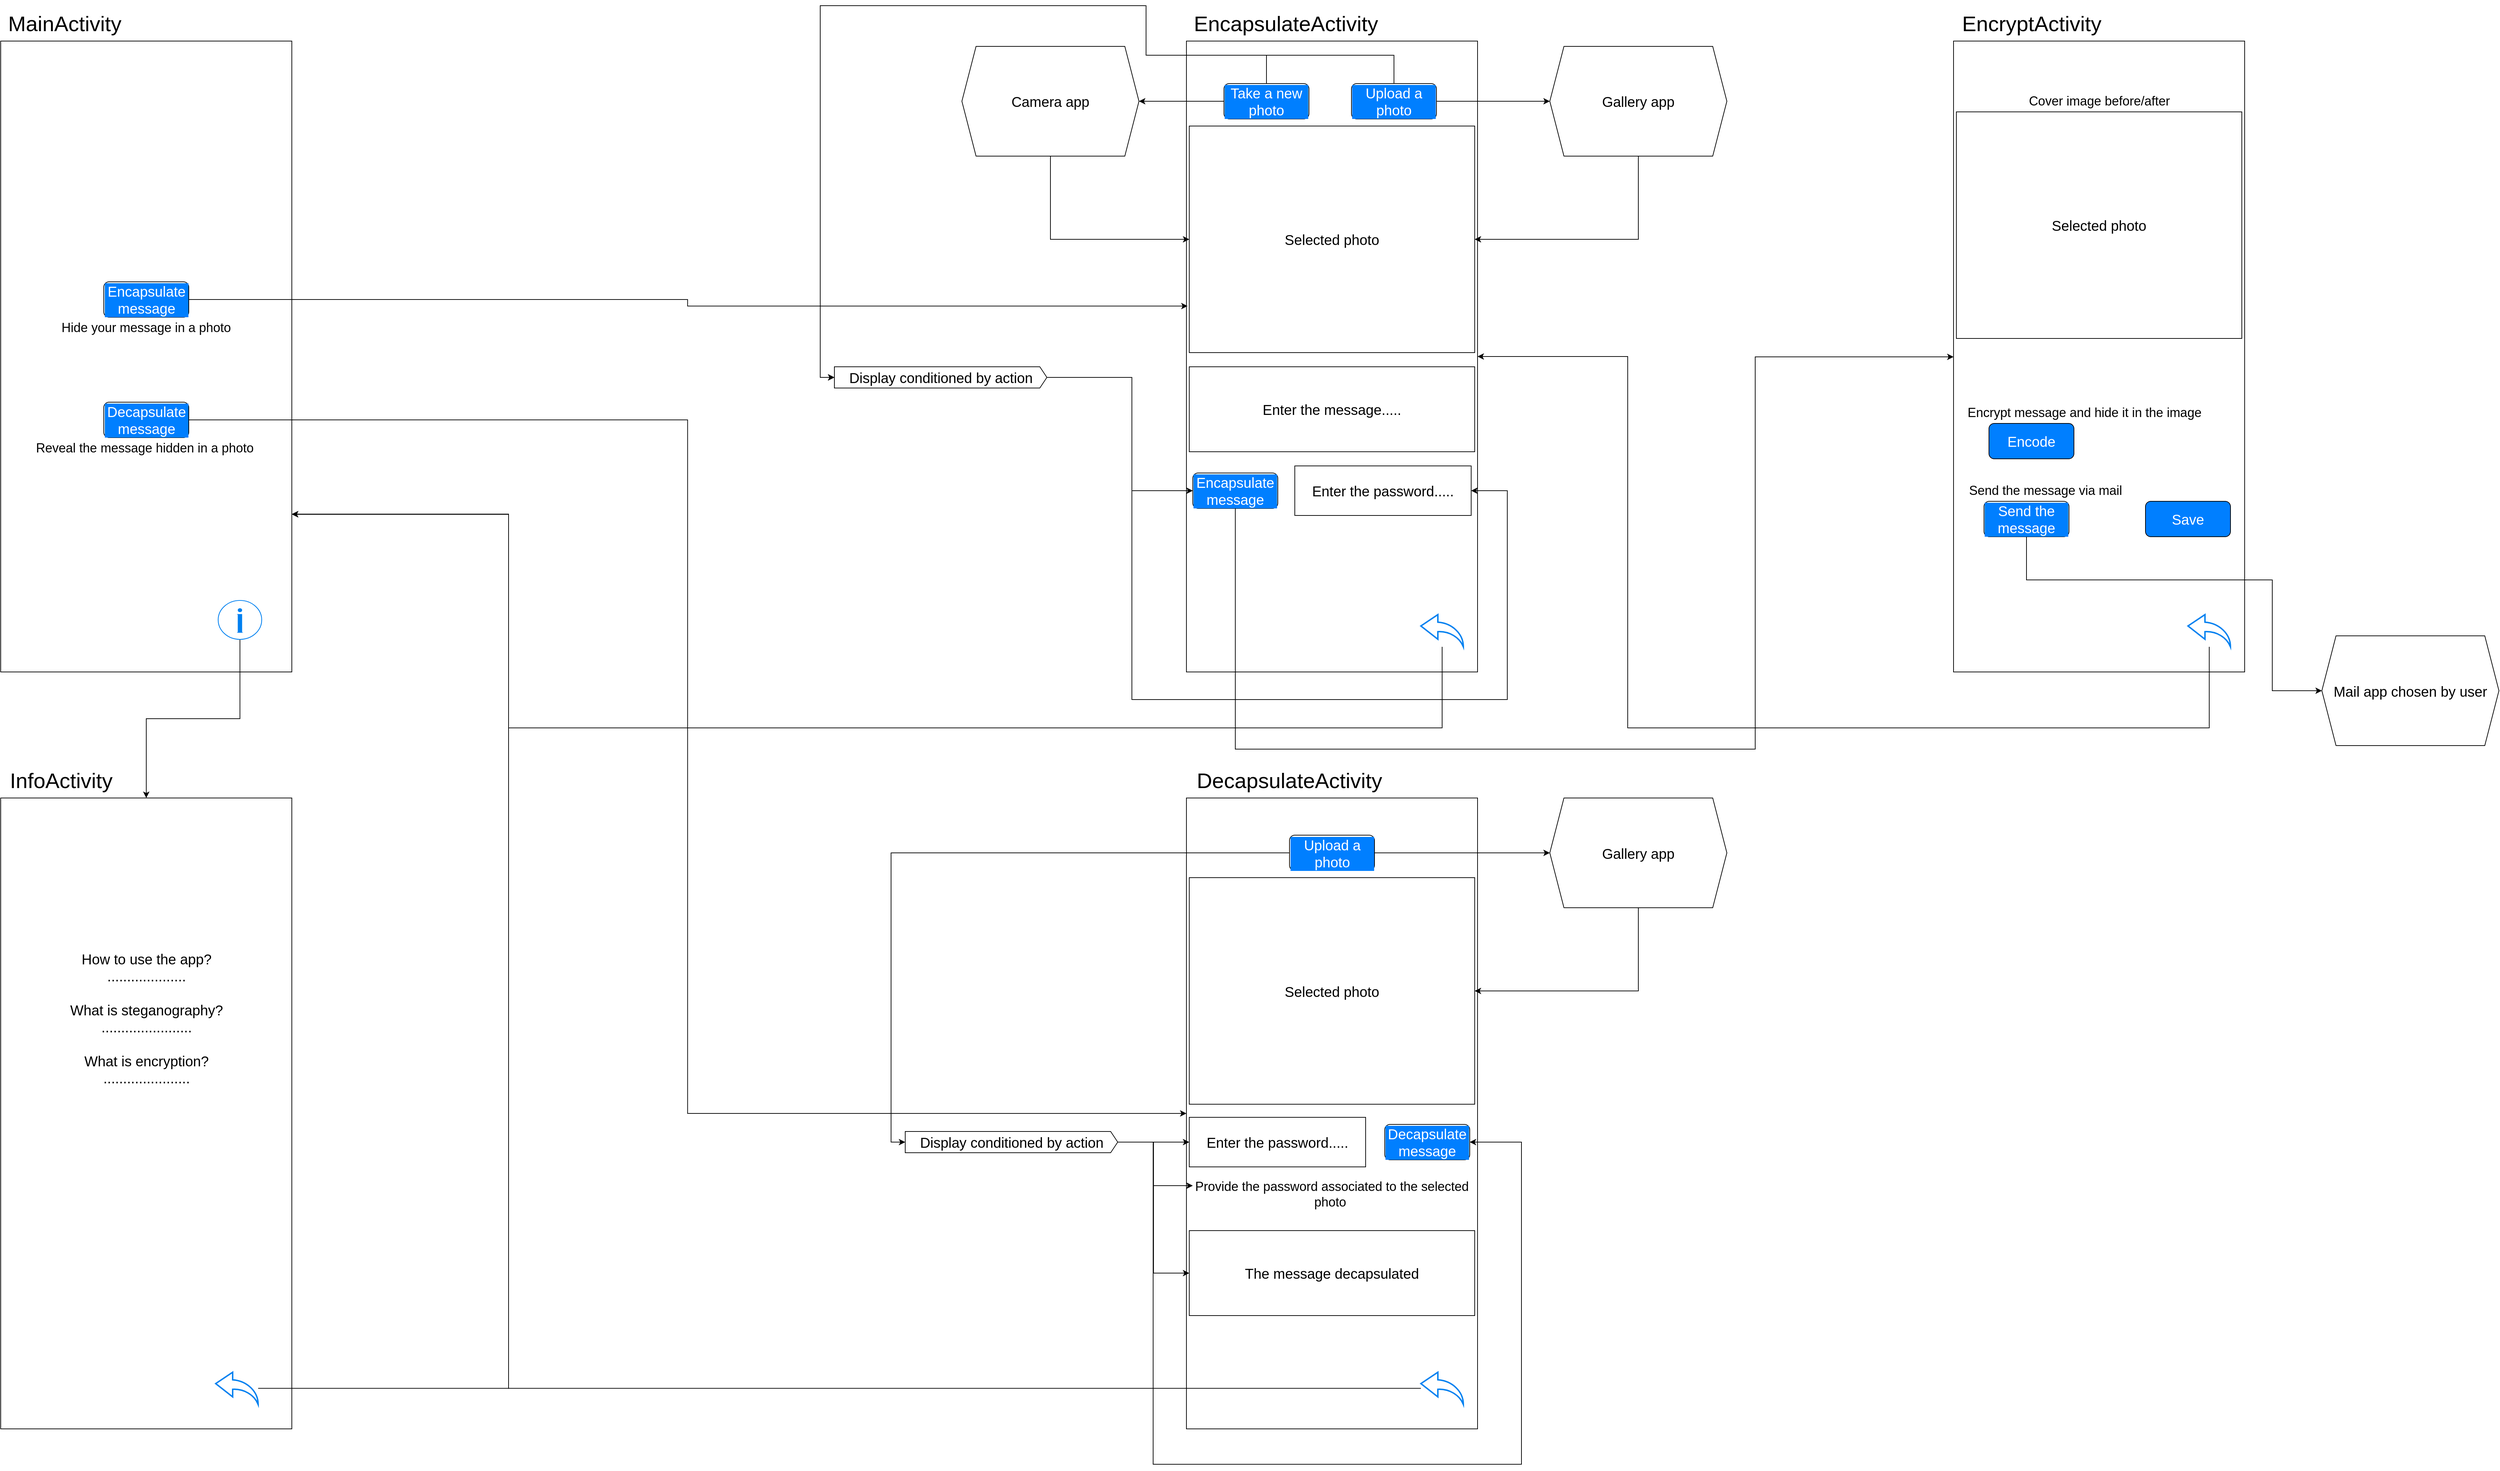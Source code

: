 <mxfile version="24.7.6">
  <diagram name="Pagină-1" id="e3TAEm-btMj8c2uIH9YA">
    <mxGraphModel dx="2392" dy="1206" grid="1" gridSize="10" guides="1" tooltips="1" connect="1" arrows="1" fold="1" page="1" pageScale="1" pageWidth="827" pageHeight="1169" math="0" shadow="0">
      <root>
        <mxCell id="0" />
        <mxCell id="1" parent="0" />
        <mxCell id="pdFL4RSGOMo0T5e-siJF-1" value="" style="rounded=0;whiteSpace=wrap;html=1;" parent="1" vertex="1">
          <mxGeometry x="3" y="110" width="411" height="891" as="geometry" />
        </mxCell>
        <mxCell id="pdFL4RSGOMo0T5e-siJF-2" value="" style="rounded=0;whiteSpace=wrap;html=1;" parent="1" vertex="1">
          <mxGeometry x="1677" y="110" width="411" height="891" as="geometry" />
        </mxCell>
        <mxCell id="pdFL4RSGOMo0T5e-siJF-3" value="MainActivity" style="text;html=1;align=center;verticalAlign=middle;resizable=0;points=[];autosize=1;strokeColor=none;fillColor=none;fontSize=30;" parent="1" vertex="1">
          <mxGeometry x="3" y="60" width="180" height="50" as="geometry" />
        </mxCell>
        <mxCell id="pdFL4RSGOMo0T5e-siJF-4" value="&lt;font style=&quot;font-size: 20px;&quot;&gt;Encapsulate message&lt;/font&gt;" style="rounded=1;whiteSpace=wrap;html=1;labelBackgroundColor=#007FFF;fontColor=#ffffff;" parent="1" vertex="1">
          <mxGeometry x="148.5" y="450" width="120" height="50" as="geometry" />
        </mxCell>
        <mxCell id="pdFL4RSGOMo0T5e-siJF-41" style="edgeStyle=orthogonalEdgeStyle;rounded=0;orthogonalLoop=1;jettySize=auto;html=1;entryX=0;entryY=0.5;entryDx=0;entryDy=0;" parent="1" source="pdFL4RSGOMo0T5e-siJF-6" target="pdFL4RSGOMo0T5e-siJF-39" edge="1">
          <mxGeometry relative="1" as="geometry" />
        </mxCell>
        <mxCell id="pdFL4RSGOMo0T5e-siJF-6" value="&lt;font style=&quot;font-size: 20px;&quot;&gt;Decapsulate message&lt;/font&gt;" style="rounded=1;whiteSpace=wrap;html=1;fontColor=#ffffff;labelBackgroundColor=#007FFF;" parent="1" vertex="1">
          <mxGeometry x="148.5" y="620" width="120" height="50" as="geometry" />
        </mxCell>
        <mxCell id="pdFL4RSGOMo0T5e-siJF-8" value="&lt;font style=&quot;font-size: 18px;&quot;&gt;Hide your message in a photo&lt;/font&gt;" style="text;html=1;align=center;verticalAlign=middle;whiteSpace=wrap;rounded=0;" parent="1" vertex="1">
          <mxGeometry x="79" y="500" width="259" height="30" as="geometry" />
        </mxCell>
        <mxCell id="pdFL4RSGOMo0T5e-siJF-10" value="Reveal the message hidden in a photo&amp;nbsp;" style="text;html=1;align=center;verticalAlign=middle;whiteSpace=wrap;rounded=0;fontSize=18;" parent="1" vertex="1">
          <mxGeometry x="50.5" y="670" width="316" height="30" as="geometry" />
        </mxCell>
        <mxCell id="pdFL4RSGOMo0T5e-siJF-11" style="edgeStyle=orthogonalEdgeStyle;rounded=0;orthogonalLoop=1;jettySize=auto;html=1;entryX=0.004;entryY=0.42;entryDx=0;entryDy=0;entryPerimeter=0;" parent="1" source="pdFL4RSGOMo0T5e-siJF-4" target="pdFL4RSGOMo0T5e-siJF-2" edge="1">
          <mxGeometry relative="1" as="geometry" />
        </mxCell>
        <mxCell id="pdFL4RSGOMo0T5e-siJF-13" value="EncapsulateActivity" style="text;html=1;align=center;verticalAlign=middle;resizable=0;points=[];autosize=1;strokeColor=none;fillColor=none;fontSize=30;" parent="1" vertex="1">
          <mxGeometry x="1677" y="60" width="280" height="50" as="geometry" />
        </mxCell>
        <mxCell id="pdFL4RSGOMo0T5e-siJF-48" style="edgeStyle=orthogonalEdgeStyle;rounded=0;orthogonalLoop=1;jettySize=auto;html=1;" parent="1" source="pdFL4RSGOMo0T5e-siJF-17" target="pdFL4RSGOMo0T5e-siJF-47" edge="1">
          <mxGeometry relative="1" as="geometry" />
        </mxCell>
        <mxCell id="pdFL4RSGOMo0T5e-siJF-17" value="&lt;font style=&quot;font-size: 20px;&quot;&gt;Take a new photo&lt;/font&gt;" style="rounded=1;whiteSpace=wrap;html=1;fontSize=12;fontColor=#FFFFFF;labelBackgroundColor=#007FFF;" parent="1" vertex="1">
          <mxGeometry x="1730" y="170" width="120" height="50" as="geometry" />
        </mxCell>
        <mxCell id="pdFL4RSGOMo0T5e-siJF-35" style="edgeStyle=orthogonalEdgeStyle;rounded=0;orthogonalLoop=1;jettySize=auto;html=1;entryX=0;entryY=0.5;entryDx=0;entryDy=0;" parent="1" source="pdFL4RSGOMo0T5e-siJF-18" target="pdFL4RSGOMo0T5e-siJF-34" edge="1">
          <mxGeometry relative="1" as="geometry" />
        </mxCell>
        <mxCell id="pdFL4RSGOMo0T5e-siJF-18" value="&lt;font style=&quot;font-size: 20px;&quot;&gt;Upload a photo&lt;/font&gt;" style="rounded=1;whiteSpace=wrap;html=1;labelBackgroundColor=#007FFF;fontColor=#FFFFFF;" parent="1" vertex="1">
          <mxGeometry x="1910" y="170" width="120" height="50" as="geometry" />
        </mxCell>
        <mxCell id="pdFL4RSGOMo0T5e-siJF-19" value="&lt;font style=&quot;font-size: 20px;&quot;&gt;Selected photo&lt;/font&gt;" style="rounded=0;whiteSpace=wrap;html=1;" parent="1" vertex="1">
          <mxGeometry x="1681" y="230" width="403" height="320" as="geometry" />
        </mxCell>
        <mxCell id="pdFL4RSGOMo0T5e-siJF-20" value="&lt;font style=&quot;font-size: 20px;&quot;&gt;Enter the message.....&lt;/font&gt;" style="rounded=0;whiteSpace=wrap;html=1;" parent="1" vertex="1">
          <mxGeometry x="1681" y="570" width="403" height="120" as="geometry" />
        </mxCell>
        <mxCell id="isWKbEU4bvorxNc4IQnQ-24" style="edgeStyle=orthogonalEdgeStyle;rounded=0;orthogonalLoop=1;jettySize=auto;html=1;" parent="1" source="pdFL4RSGOMo0T5e-siJF-22" target="isWKbEU4bvorxNc4IQnQ-17" edge="1">
          <mxGeometry relative="1" as="geometry">
            <Array as="points">
              <mxPoint x="1746" y="1110" />
              <mxPoint x="2480" y="1110" />
              <mxPoint x="2480" y="556" />
            </Array>
          </mxGeometry>
        </mxCell>
        <mxCell id="pdFL4RSGOMo0T5e-siJF-22" value="Encapsulate message" style="rounded=1;whiteSpace=wrap;html=1;fontSize=20;fontColor=#FFFFFF;labelBackgroundColor=#007FFF;" parent="1" vertex="1">
          <mxGeometry x="1686" y="720" width="120" height="50" as="geometry" />
        </mxCell>
        <mxCell id="pdFL4RSGOMo0T5e-siJF-32" value="&lt;font style=&quot;font-size: 20px;&quot;&gt;Mail app chosen by user&lt;/font&gt;" style="shape=hexagon;perimeter=hexagonPerimeter2;whiteSpace=wrap;html=1;fixedSize=1;" parent="1" vertex="1">
          <mxGeometry x="3280" y="950" width="250" height="155" as="geometry" />
        </mxCell>
        <mxCell id="pdFL4RSGOMo0T5e-siJF-38" style="edgeStyle=orthogonalEdgeStyle;rounded=0;orthogonalLoop=1;jettySize=auto;html=1;" parent="1" source="pdFL4RSGOMo0T5e-siJF-34" target="pdFL4RSGOMo0T5e-siJF-19" edge="1">
          <mxGeometry relative="1" as="geometry">
            <Array as="points">
              <mxPoint x="2315" y="390" />
            </Array>
          </mxGeometry>
        </mxCell>
        <mxCell id="pdFL4RSGOMo0T5e-siJF-34" value="&lt;font style=&quot;font-size: 20px;&quot;&gt;Gallery app&lt;/font&gt;" style="shape=hexagon;perimeter=hexagonPerimeter2;whiteSpace=wrap;html=1;fixedSize=1;" parent="1" vertex="1">
          <mxGeometry x="2190" y="117.5" width="250" height="155" as="geometry" />
        </mxCell>
        <mxCell id="pdFL4RSGOMo0T5e-siJF-39" value="" style="rounded=0;whiteSpace=wrap;html=1;" parent="1" vertex="1">
          <mxGeometry x="1677" y="1179" width="411" height="891" as="geometry" />
        </mxCell>
        <mxCell id="pdFL4RSGOMo0T5e-siJF-40" value="DecapsulateActivity" style="text;html=1;align=center;verticalAlign=middle;resizable=0;points=[];autosize=1;strokeColor=none;fillColor=none;fontSize=30;" parent="1" vertex="1">
          <mxGeometry x="1677" y="1129" width="290" height="50" as="geometry" />
        </mxCell>
        <mxCell id="pdFL4RSGOMo0T5e-siJF-42" style="edgeStyle=orthogonalEdgeStyle;rounded=0;orthogonalLoop=1;jettySize=auto;html=1;entryX=0;entryY=0.5;entryDx=0;entryDy=0;" parent="1" source="pdFL4RSGOMo0T5e-siJF-43" target="pdFL4RSGOMo0T5e-siJF-46" edge="1">
          <mxGeometry relative="1" as="geometry" />
        </mxCell>
        <mxCell id="pdFL4RSGOMo0T5e-siJF-43" value="Upload a photo" style="rounded=1;whiteSpace=wrap;html=1;fontSize=20;labelBackgroundColor=#007FFF;fontColor=#FFFFFF;" parent="1" vertex="1">
          <mxGeometry x="1822.5" y="1231.5" width="120" height="50" as="geometry" />
        </mxCell>
        <mxCell id="pdFL4RSGOMo0T5e-siJF-44" value="&lt;font style=&quot;font-size: 20px;&quot;&gt;Selected photo&lt;/font&gt;" style="rounded=0;whiteSpace=wrap;html=1;" parent="1" vertex="1">
          <mxGeometry x="1681" y="1291.5" width="403" height="320" as="geometry" />
        </mxCell>
        <mxCell id="pdFL4RSGOMo0T5e-siJF-45" style="edgeStyle=orthogonalEdgeStyle;rounded=0;orthogonalLoop=1;jettySize=auto;html=1;" parent="1" source="pdFL4RSGOMo0T5e-siJF-46" target="pdFL4RSGOMo0T5e-siJF-44" edge="1">
          <mxGeometry relative="1" as="geometry">
            <Array as="points">
              <mxPoint x="2315" y="1451.5" />
            </Array>
          </mxGeometry>
        </mxCell>
        <mxCell id="pdFL4RSGOMo0T5e-siJF-46" value="Gallery app" style="shape=hexagon;perimeter=hexagonPerimeter2;whiteSpace=wrap;html=1;fixedSize=1;fontSize=20;" parent="1" vertex="1">
          <mxGeometry x="2190" y="1179" width="250" height="155" as="geometry" />
        </mxCell>
        <mxCell id="pdFL4RSGOMo0T5e-siJF-49" style="edgeStyle=orthogonalEdgeStyle;rounded=0;orthogonalLoop=1;jettySize=auto;html=1;" parent="1" source="pdFL4RSGOMo0T5e-siJF-47" target="pdFL4RSGOMo0T5e-siJF-19" edge="1">
          <mxGeometry relative="1" as="geometry">
            <Array as="points">
              <mxPoint x="1485" y="390" />
            </Array>
          </mxGeometry>
        </mxCell>
        <mxCell id="pdFL4RSGOMo0T5e-siJF-47" value="Camera app" style="shape=hexagon;perimeter=hexagonPerimeter2;whiteSpace=wrap;html=1;fixedSize=1;fontSize=20;" parent="1" vertex="1">
          <mxGeometry x="1360" y="117.5" width="250" height="155" as="geometry" />
        </mxCell>
        <mxCell id="pdFL4RSGOMo0T5e-siJF-51" value="&lt;font style=&quot;font-size: 20px;&quot;&gt;Enter the password.....&lt;/font&gt;" style="rounded=0;whiteSpace=wrap;html=1;" parent="1" vertex="1">
          <mxGeometry x="1681" y="1630" width="249" height="70" as="geometry" />
        </mxCell>
        <mxCell id="pdFL4RSGOMo0T5e-siJF-53" value="&lt;font style=&quot;font-size: 20px;&quot;&gt;Decapsulate message&lt;/font&gt;" style="rounded=1;whiteSpace=wrap;html=1;labelBackgroundColor=#007FFF;fontColor=#FFFFFF;" parent="1" vertex="1">
          <mxGeometry x="1957" y="1640" width="120" height="50" as="geometry" />
        </mxCell>
        <mxCell id="pdFL4RSGOMo0T5e-siJF-54" value="&lt;span style=&quot;font-size: 18px;&quot;&gt;Provide the password associated to the selected photo&amp;nbsp;&lt;/span&gt;" style="text;html=1;align=center;verticalAlign=middle;whiteSpace=wrap;rounded=0;" parent="1" vertex="1">
          <mxGeometry x="1686" y="1714" width="393" height="50" as="geometry" />
        </mxCell>
        <mxCell id="pdFL4RSGOMo0T5e-siJF-56" value="&lt;span style=&quot;font-size: 20px;&quot;&gt;The message decapsulated&lt;/span&gt;" style="rounded=0;whiteSpace=wrap;html=1;" parent="1" vertex="1">
          <mxGeometry x="1681" y="1790" width="403" height="120" as="geometry" />
        </mxCell>
        <mxCell id="pdFL4RSGOMo0T5e-siJF-61" style="edgeStyle=orthogonalEdgeStyle;rounded=0;orthogonalLoop=1;jettySize=auto;html=1;entryX=0;entryY=0.5;entryDx=0;entryDy=0;" parent="1" source="pdFL4RSGOMo0T5e-siJF-60" target="pdFL4RSGOMo0T5e-siJF-22" edge="1">
          <mxGeometry relative="1" as="geometry">
            <Array as="points">
              <mxPoint x="1600" y="585" />
              <mxPoint x="1600" y="745" />
            </Array>
          </mxGeometry>
        </mxCell>
        <mxCell id="pdFL4RSGOMo0T5e-siJF-76" style="edgeStyle=orthogonalEdgeStyle;rounded=0;orthogonalLoop=1;jettySize=auto;html=1;entryX=1;entryY=0.5;entryDx=0;entryDy=0;" parent="1" source="pdFL4RSGOMo0T5e-siJF-60" target="pdFL4RSGOMo0T5e-siJF-75" edge="1">
          <mxGeometry relative="1" as="geometry">
            <Array as="points">
              <mxPoint x="1600" y="585" />
              <mxPoint x="1600" y="1040" />
              <mxPoint x="2130" y="1040" />
              <mxPoint x="2130" y="745" />
            </Array>
          </mxGeometry>
        </mxCell>
        <mxCell id="pdFL4RSGOMo0T5e-siJF-60" value="Display conditioned by action" style="html=1;shadow=0;dashed=0;align=center;verticalAlign=middle;shape=mxgraph.arrows2.arrow;dy=0;dx=10;notch=0;fontSize=20;" parent="1" vertex="1">
          <mxGeometry x="1180" y="570" width="300" height="30" as="geometry" />
        </mxCell>
        <mxCell id="pdFL4RSGOMo0T5e-siJF-64" style="edgeStyle=orthogonalEdgeStyle;rounded=0;orthogonalLoop=1;jettySize=auto;html=1;entryX=0;entryY=0.5;entryDx=0;entryDy=0;entryPerimeter=0;" parent="1" source="pdFL4RSGOMo0T5e-siJF-17" target="pdFL4RSGOMo0T5e-siJF-60" edge="1">
          <mxGeometry relative="1" as="geometry">
            <Array as="points">
              <mxPoint x="1790" y="130" />
              <mxPoint x="1620" y="130" />
              <mxPoint x="1620" y="60" />
              <mxPoint x="1160" y="60" />
              <mxPoint x="1160" y="585" />
            </Array>
          </mxGeometry>
        </mxCell>
        <mxCell id="pdFL4RSGOMo0T5e-siJF-65" style="edgeStyle=orthogonalEdgeStyle;rounded=0;orthogonalLoop=1;jettySize=auto;html=1;entryX=0;entryY=0.5;entryDx=0;entryDy=0;entryPerimeter=0;" parent="1" source="pdFL4RSGOMo0T5e-siJF-18" target="pdFL4RSGOMo0T5e-siJF-60" edge="1">
          <mxGeometry relative="1" as="geometry">
            <Array as="points">
              <mxPoint x="1970" y="130" />
              <mxPoint x="1620" y="130" />
              <mxPoint x="1620" y="60" />
              <mxPoint x="1160" y="60" />
              <mxPoint x="1160" y="585" />
            </Array>
          </mxGeometry>
        </mxCell>
        <mxCell id="pdFL4RSGOMo0T5e-siJF-70" style="edgeStyle=orthogonalEdgeStyle;rounded=0;orthogonalLoop=1;jettySize=auto;html=1;" parent="1" source="pdFL4RSGOMo0T5e-siJF-68" target="pdFL4RSGOMo0T5e-siJF-51" edge="1">
          <mxGeometry relative="1" as="geometry" />
        </mxCell>
        <mxCell id="pdFL4RSGOMo0T5e-siJF-72" style="edgeStyle=orthogonalEdgeStyle;rounded=0;orthogonalLoop=1;jettySize=auto;html=1;entryX=0;entryY=0.25;entryDx=0;entryDy=0;" parent="1" source="pdFL4RSGOMo0T5e-siJF-68" target="pdFL4RSGOMo0T5e-siJF-54" edge="1">
          <mxGeometry relative="1" as="geometry">
            <Array as="points">
              <mxPoint x="1630" y="1665" />
              <mxPoint x="1630" y="1726" />
            </Array>
          </mxGeometry>
        </mxCell>
        <mxCell id="pdFL4RSGOMo0T5e-siJF-73" style="edgeStyle=orthogonalEdgeStyle;rounded=0;orthogonalLoop=1;jettySize=auto;html=1;entryX=0;entryY=0.5;entryDx=0;entryDy=0;" parent="1" source="pdFL4RSGOMo0T5e-siJF-68" target="pdFL4RSGOMo0T5e-siJF-56" edge="1">
          <mxGeometry relative="1" as="geometry" />
        </mxCell>
        <mxCell id="pdFL4RSGOMo0T5e-siJF-74" style="edgeStyle=orthogonalEdgeStyle;rounded=0;orthogonalLoop=1;jettySize=auto;html=1;" parent="1" source="pdFL4RSGOMo0T5e-siJF-68" target="pdFL4RSGOMo0T5e-siJF-53" edge="1">
          <mxGeometry relative="1" as="geometry">
            <Array as="points">
              <mxPoint x="1630" y="1665" />
              <mxPoint x="1630" y="2120" />
              <mxPoint x="2150" y="2120" />
              <mxPoint x="2150" y="1665" />
            </Array>
          </mxGeometry>
        </mxCell>
        <mxCell id="pdFL4RSGOMo0T5e-siJF-68" value="Display conditioned by action" style="html=1;shadow=0;dashed=0;align=center;verticalAlign=middle;shape=mxgraph.arrows2.arrow;dy=0;dx=10;notch=0;fontSize=20;" parent="1" vertex="1">
          <mxGeometry x="1280" y="1650" width="300" height="30" as="geometry" />
        </mxCell>
        <mxCell id="pdFL4RSGOMo0T5e-siJF-69" style="edgeStyle=orthogonalEdgeStyle;rounded=0;orthogonalLoop=1;jettySize=auto;html=1;entryX=0;entryY=0.5;entryDx=0;entryDy=0;entryPerimeter=0;" parent="1" source="pdFL4RSGOMo0T5e-siJF-43" target="pdFL4RSGOMo0T5e-siJF-68" edge="1">
          <mxGeometry relative="1" as="geometry" />
        </mxCell>
        <mxCell id="pdFL4RSGOMo0T5e-siJF-75" value="&lt;font style=&quot;font-size: 20px;&quot;&gt;Enter the password.....&lt;/font&gt;" style="rounded=0;whiteSpace=wrap;html=1;" parent="1" vertex="1">
          <mxGeometry x="1830" y="710" width="249" height="70" as="geometry" />
        </mxCell>
        <mxCell id="isWKbEU4bvorxNc4IQnQ-7" style="edgeStyle=orthogonalEdgeStyle;rounded=0;orthogonalLoop=1;jettySize=auto;html=1;entryX=1;entryY=0.75;entryDx=0;entryDy=0;" parent="1" source="isWKbEU4bvorxNc4IQnQ-1" target="pdFL4RSGOMo0T5e-siJF-1" edge="1">
          <mxGeometry relative="1" as="geometry">
            <Array as="points">
              <mxPoint x="2038" y="1080" />
              <mxPoint x="720" y="1080" />
              <mxPoint x="720" y="778" />
            </Array>
          </mxGeometry>
        </mxCell>
        <mxCell id="isWKbEU4bvorxNc4IQnQ-1" value="" style="html=1;verticalLabelPosition=bottom;align=center;labelBackgroundColor=#ffffff;verticalAlign=top;strokeWidth=2;strokeColor=#0080F0;shadow=0;dashed=0;shape=mxgraph.ios7.icons.back;" parent="1" vertex="1">
          <mxGeometry x="2008" y="920" width="60" height="45.5" as="geometry" />
        </mxCell>
        <mxCell id="isWKbEU4bvorxNc4IQnQ-8" style="edgeStyle=orthogonalEdgeStyle;rounded=0;orthogonalLoop=1;jettySize=auto;html=1;entryX=1;entryY=0.75;entryDx=0;entryDy=0;" parent="1" source="isWKbEU4bvorxNc4IQnQ-2" target="pdFL4RSGOMo0T5e-siJF-1" edge="1">
          <mxGeometry relative="1" as="geometry">
            <Array as="points">
              <mxPoint x="720" y="2013" />
              <mxPoint x="720" y="778" />
            </Array>
          </mxGeometry>
        </mxCell>
        <mxCell id="isWKbEU4bvorxNc4IQnQ-2" value="" style="html=1;verticalLabelPosition=bottom;align=center;labelBackgroundColor=#ffffff;verticalAlign=top;strokeWidth=2;strokeColor=#0080F0;shadow=0;dashed=0;shape=mxgraph.ios7.icons.back;" parent="1" vertex="1">
          <mxGeometry x="2008" y="1990" width="60" height="45.5" as="geometry" />
        </mxCell>
        <mxCell id="isWKbEU4bvorxNc4IQnQ-13" style="edgeStyle=orthogonalEdgeStyle;rounded=0;orthogonalLoop=1;jettySize=auto;html=1;" parent="1" source="isWKbEU4bvorxNc4IQnQ-5" target="isWKbEU4bvorxNc4IQnQ-9" edge="1">
          <mxGeometry relative="1" as="geometry" />
        </mxCell>
        <mxCell id="isWKbEU4bvorxNc4IQnQ-5" value="" style="html=1;verticalLabelPosition=bottom;labelBackgroundColor=#ffffff;verticalAlign=top;shadow=0;dashed=0;strokeWidth=2;shape=mxgraph.ios7.misc.info;strokeColor=#0080f0;sketch=0;" parent="1" vertex="1">
          <mxGeometry x="310" y="900" width="61.5" height="55" as="geometry" />
        </mxCell>
        <mxCell id="isWKbEU4bvorxNc4IQnQ-9" value="" style="rounded=0;whiteSpace=wrap;html=1;" parent="1" vertex="1">
          <mxGeometry x="3" y="1179" width="411" height="891" as="geometry" />
        </mxCell>
        <mxCell id="isWKbEU4bvorxNc4IQnQ-10" value="InfoActivity" style="text;html=1;align=center;verticalAlign=middle;resizable=0;points=[];autosize=1;strokeColor=none;fillColor=none;fontSize=30;" parent="1" vertex="1">
          <mxGeometry x="3" y="1129" width="170" height="50" as="geometry" />
        </mxCell>
        <mxCell id="isWKbEU4bvorxNc4IQnQ-12" style="edgeStyle=orthogonalEdgeStyle;rounded=0;orthogonalLoop=1;jettySize=auto;html=1;entryX=1;entryY=0.75;entryDx=0;entryDy=0;" parent="1" source="isWKbEU4bvorxNc4IQnQ-11" target="pdFL4RSGOMo0T5e-siJF-1" edge="1">
          <mxGeometry relative="1" as="geometry">
            <Array as="points">
              <mxPoint x="720" y="2013" />
              <mxPoint x="720" y="778" />
            </Array>
          </mxGeometry>
        </mxCell>
        <mxCell id="isWKbEU4bvorxNc4IQnQ-11" value="" style="html=1;verticalLabelPosition=bottom;align=center;labelBackgroundColor=#ffffff;verticalAlign=top;strokeWidth=2;strokeColor=#0080F0;shadow=0;dashed=0;shape=mxgraph.ios7.icons.back;" parent="1" vertex="1">
          <mxGeometry x="306.5" y="1990" width="60" height="45.5" as="geometry" />
        </mxCell>
        <mxCell id="isWKbEU4bvorxNc4IQnQ-14" value="&lt;font style=&quot;font-size: 20px;&quot;&gt;How to use the app?&lt;/font&gt;&lt;div&gt;&lt;span style=&quot;font-size: 20px;&quot;&gt;....................&lt;br&gt;&lt;/span&gt;&lt;div style=&quot;font-size: 20px;&quot;&gt;&lt;font style=&quot;font-size: 20px;&quot;&gt;&lt;br&gt;&lt;/font&gt;&lt;/div&gt;&lt;div style=&quot;font-size: 20px;&quot;&gt;&lt;font style=&quot;font-size: 20px;&quot;&gt;What is steganography?&lt;/font&gt;&lt;/div&gt;&lt;div style=&quot;font-size: 20px;&quot;&gt;&lt;font style=&quot;font-size: 20px;&quot;&gt;.......................&lt;/font&gt;&lt;/div&gt;&lt;div style=&quot;font-size: 20px;&quot;&gt;&lt;font style=&quot;font-size: 20px;&quot;&gt;&lt;br&gt;&lt;/font&gt;&lt;/div&gt;&lt;div style=&quot;font-size: 20px;&quot;&gt;&lt;font style=&quot;font-size: 20px;&quot;&gt;What is encryption?&lt;/font&gt;&lt;/div&gt;&lt;/div&gt;&lt;div style=&quot;font-size: 20px;&quot;&gt;&lt;font style=&quot;font-size: 20px;&quot;&gt;......................&lt;/font&gt;&lt;/div&gt;" style="text;html=1;align=center;verticalAlign=middle;whiteSpace=wrap;rounded=0;" parent="1" vertex="1">
          <mxGeometry x="33.5" y="1250" width="350" height="480" as="geometry" />
        </mxCell>
        <mxCell id="isWKbEU4bvorxNc4IQnQ-17" value="" style="rounded=0;whiteSpace=wrap;html=1;" parent="1" vertex="1">
          <mxGeometry x="2760" y="110" width="411" height="891" as="geometry" />
        </mxCell>
        <mxCell id="isWKbEU4bvorxNc4IQnQ-18" value="Encrypt&lt;span style=&quot;background-color: initial;&quot;&gt;Activity&lt;/span&gt;" style="text;html=1;align=center;verticalAlign=middle;resizable=0;points=[];autosize=1;strokeColor=none;fillColor=none;fontSize=30;" parent="1" vertex="1">
          <mxGeometry x="2760" y="60" width="220" height="50" as="geometry" />
        </mxCell>
        <mxCell id="isWKbEU4bvorxNc4IQnQ-26" style="edgeStyle=orthogonalEdgeStyle;rounded=0;orthogonalLoop=1;jettySize=auto;html=1;entryX=0;entryY=0.5;entryDx=0;entryDy=0;exitX=0.5;exitY=1;exitDx=0;exitDy=0;" parent="1" source="isWKbEU4bvorxNc4IQnQ-19" target="pdFL4RSGOMo0T5e-siJF-32" edge="1">
          <mxGeometry relative="1" as="geometry">
            <mxPoint x="2980" y="870" as="sourcePoint" />
            <mxPoint x="3234" y="1035" as="targetPoint" />
            <Array as="points">
              <mxPoint x="2863" y="871" />
              <mxPoint x="3210" y="871" />
              <mxPoint x="3210" y="1028" />
            </Array>
          </mxGeometry>
        </mxCell>
        <mxCell id="isWKbEU4bvorxNc4IQnQ-19" value="Send the message" style="rounded=1;whiteSpace=wrap;html=1;fontSize=20;labelBackgroundColor=#007FFF;fontColor=#FFFFFF;" parent="1" vertex="1">
          <mxGeometry x="2803" y="760" width="120" height="50" as="geometry" />
        </mxCell>
        <mxCell id="isWKbEU4bvorxNc4IQnQ-20" value="Send the message via mail" style="text;html=1;align=center;verticalAlign=middle;whiteSpace=wrap;rounded=0;fontSize=18;" parent="1" vertex="1">
          <mxGeometry x="2770" y="730" width="240" height="30" as="geometry" />
        </mxCell>
        <mxCell id="isWKbEU4bvorxNc4IQnQ-25" style="edgeStyle=orthogonalEdgeStyle;rounded=0;orthogonalLoop=1;jettySize=auto;html=1;entryX=1;entryY=0.5;entryDx=0;entryDy=0;" parent="1" source="isWKbEU4bvorxNc4IQnQ-21" target="pdFL4RSGOMo0T5e-siJF-2" edge="1">
          <mxGeometry relative="1" as="geometry">
            <Array as="points">
              <mxPoint x="3121" y="1080" />
              <mxPoint x="2300" y="1080" />
              <mxPoint x="2300" y="556" />
            </Array>
          </mxGeometry>
        </mxCell>
        <mxCell id="isWKbEU4bvorxNc4IQnQ-21" value="" style="html=1;verticalLabelPosition=bottom;align=center;labelBackgroundColor=#ffffff;verticalAlign=top;strokeWidth=2;strokeColor=#0080F0;shadow=0;dashed=0;shape=mxgraph.ios7.icons.back;" parent="1" vertex="1">
          <mxGeometry x="3091" y="920" width="60" height="45.5" as="geometry" />
        </mxCell>
        <mxCell id="isWKbEU4bvorxNc4IQnQ-22" value="Save" style="rounded=1;whiteSpace=wrap;html=1;fontSize=20;fontColor=#FFFFFF;labelBackgroundColor=none;fillColor=#007FFF;" parent="1" vertex="1">
          <mxGeometry x="3031" y="760" width="120" height="50" as="geometry" />
        </mxCell>
        <mxCell id="qUl4aQd5G85zYE1O6dgQ-2" value="Encode" style="rounded=1;whiteSpace=wrap;html=1;fontSize=20;fontColor=#FFFFFF;labelBackgroundColor=none;fillColor=#007FFF;" vertex="1" parent="1">
          <mxGeometry x="2810" y="650" width="120" height="50" as="geometry" />
        </mxCell>
        <mxCell id="qUl4aQd5G85zYE1O6dgQ-3" value="Encrypt message and hide it in the image" style="text;html=1;align=center;verticalAlign=middle;whiteSpace=wrap;rounded=0;fontSize=18;" vertex="1" parent="1">
          <mxGeometry x="2770" y="620" width="350" height="30" as="geometry" />
        </mxCell>
        <mxCell id="qUl4aQd5G85zYE1O6dgQ-4" value="&lt;font style=&quot;font-size: 20px;&quot;&gt;Selected photo&lt;/font&gt;" style="rounded=0;whiteSpace=wrap;html=1;" vertex="1" parent="1">
          <mxGeometry x="2764" y="210" width="403" height="320" as="geometry" />
        </mxCell>
        <mxCell id="qUl4aQd5G85zYE1O6dgQ-5" value="Cover image before/after" style="text;html=1;align=center;verticalAlign=middle;whiteSpace=wrap;rounded=0;fontSize=18;" vertex="1" parent="1">
          <mxGeometry x="2790.5" y="180" width="350" height="30" as="geometry" />
        </mxCell>
      </root>
    </mxGraphModel>
  </diagram>
</mxfile>
